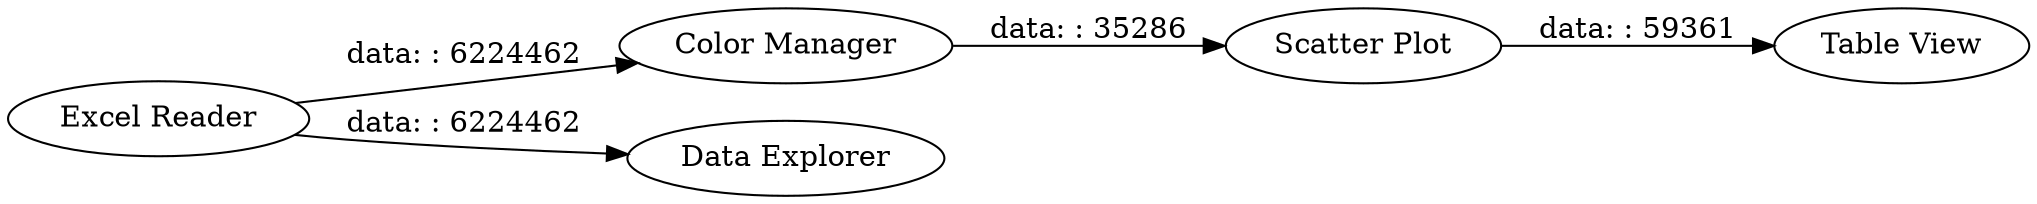 digraph {
	"-2672124562920302276_4" [label="Scatter Plot"]
	"-2672124562920302276_5" [label="Table View"]
	"-2672124562920302276_6" [label="Excel Reader"]
	"-2672124562920302276_3" [label="Color Manager"]
	"-2672124562920302276_2" [label="Data Explorer"]
	"-2672124562920302276_6" -> "-2672124562920302276_2" [label="data: : 6224462"]
	"-2672124562920302276_3" -> "-2672124562920302276_4" [label="data: : 35286"]
	"-2672124562920302276_4" -> "-2672124562920302276_5" [label="data: : 59361"]
	"-2672124562920302276_6" -> "-2672124562920302276_3" [label="data: : 6224462"]
	rankdir=LR
}
